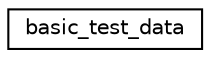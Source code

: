 digraph G
{
  edge [fontname="Helvetica",fontsize="10",labelfontname="Helvetica",labelfontsize="10"];
  node [fontname="Helvetica",fontsize="10",shape=record];
  rankdir="LR";
  Node1 [label="basic_test_data",height=0.2,width=0.4,color="black", fillcolor="white", style="filled",URL="$structbasic__test__data.html"];
}
